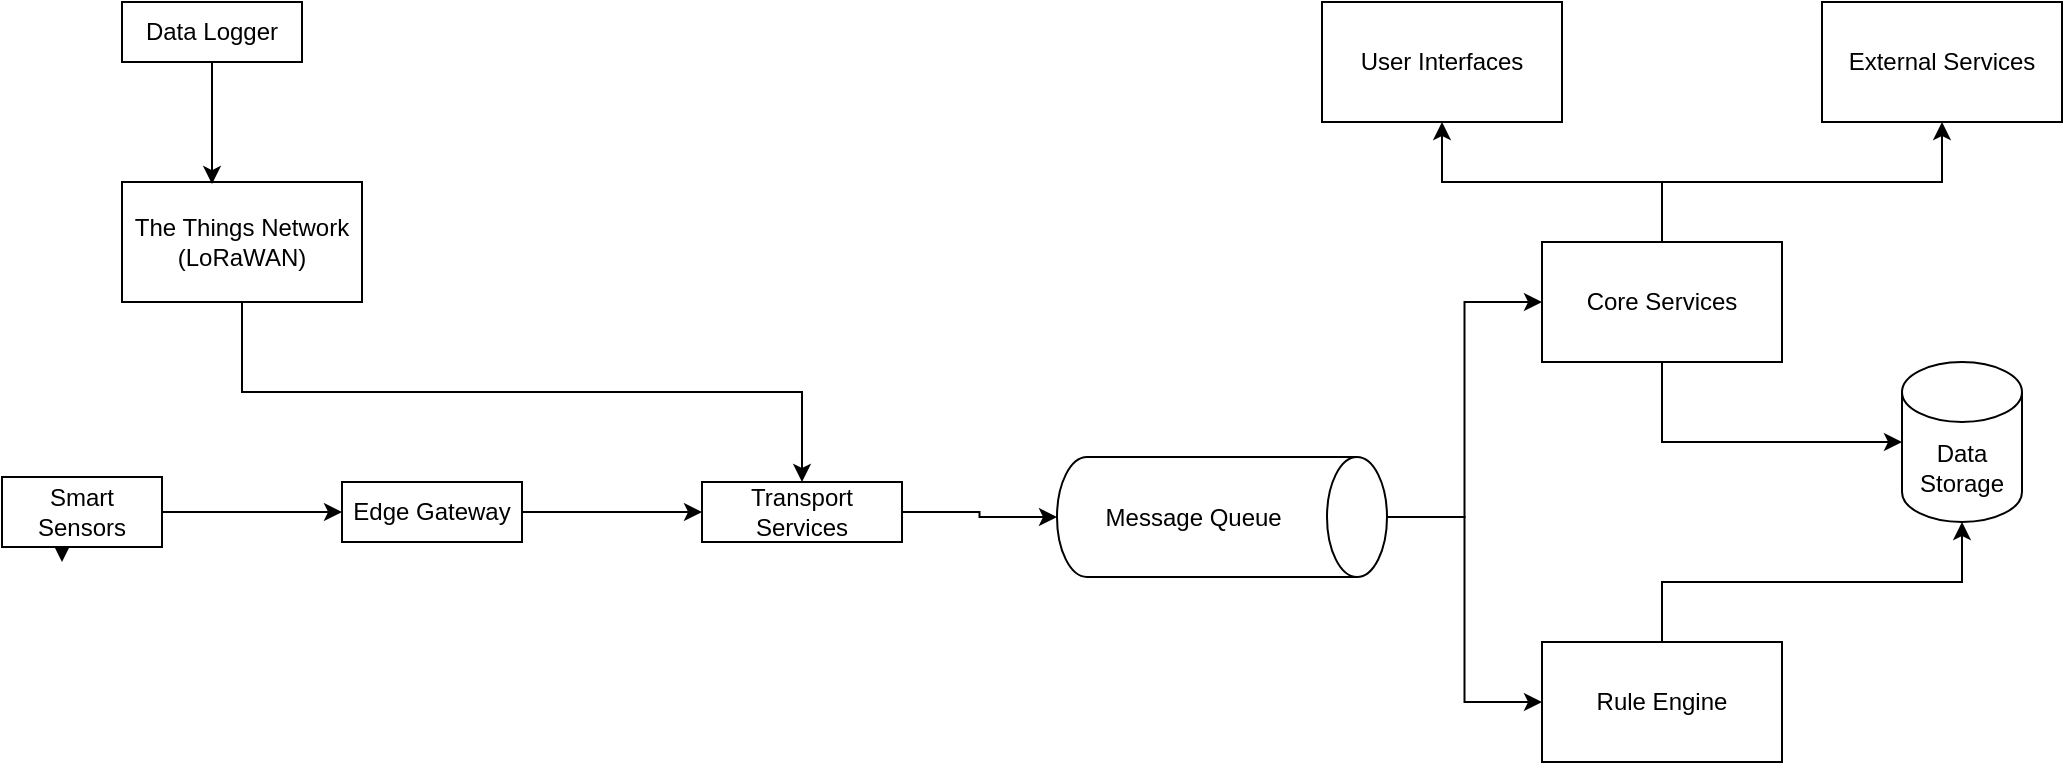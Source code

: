 <mxfile version="14.9.2" type="github">
  <diagram id="1pgFqk30Ii29UOg_QAwz" name="Page-1">
    <mxGraphModel dx="1382" dy="764" grid="1" gridSize="10" guides="1" tooltips="1" connect="1" arrows="1" fold="1" page="1" pageScale="1" pageWidth="850" pageHeight="1100" math="0" shadow="0">
      <root>
        <mxCell id="0" />
        <mxCell id="1" parent="0" />
        <mxCell id="emAAfmEKNeKGw9AN2HSt-20" style="edgeStyle=orthogonalEdgeStyle;rounded=0;orthogonalLoop=1;jettySize=auto;html=1;exitX=1;exitY=0.5;exitDx=0;exitDy=0;entryX=0.5;entryY=1;entryDx=0;entryDy=0;entryPerimeter=0;" edge="1" parent="1" source="emAAfmEKNeKGw9AN2HSt-1" target="emAAfmEKNeKGw9AN2HSt-2">
          <mxGeometry relative="1" as="geometry" />
        </mxCell>
        <mxCell id="emAAfmEKNeKGw9AN2HSt-1" value="Transport Services" style="rounded=0;whiteSpace=wrap;html=1;" vertex="1" parent="1">
          <mxGeometry x="410" y="290" width="100" height="30" as="geometry" />
        </mxCell>
        <mxCell id="emAAfmEKNeKGw9AN2HSt-25" style="edgeStyle=orthogonalEdgeStyle;rounded=0;orthogonalLoop=1;jettySize=auto;html=1;exitX=0.5;exitY=0;exitDx=0;exitDy=0;exitPerimeter=0;entryX=0;entryY=0.5;entryDx=0;entryDy=0;" edge="1" parent="1" source="emAAfmEKNeKGw9AN2HSt-2" target="emAAfmEKNeKGw9AN2HSt-4">
          <mxGeometry relative="1" as="geometry" />
        </mxCell>
        <mxCell id="emAAfmEKNeKGw9AN2HSt-26" style="edgeStyle=orthogonalEdgeStyle;rounded=0;orthogonalLoop=1;jettySize=auto;html=1;exitX=0.5;exitY=0;exitDx=0;exitDy=0;exitPerimeter=0;entryX=0;entryY=0.5;entryDx=0;entryDy=0;" edge="1" parent="1" source="emAAfmEKNeKGw9AN2HSt-2" target="emAAfmEKNeKGw9AN2HSt-3">
          <mxGeometry relative="1" as="geometry" />
        </mxCell>
        <mxCell id="emAAfmEKNeKGw9AN2HSt-2" value="Message Queue&amp;nbsp;" style="shape=cylinder3;whiteSpace=wrap;html=1;boundedLbl=1;backgroundOutline=1;size=15;rotation=90;verticalAlign=middle;horizontal=0;" vertex="1" parent="1">
          <mxGeometry x="640" y="225" width="60" height="165" as="geometry" />
        </mxCell>
        <mxCell id="emAAfmEKNeKGw9AN2HSt-24" style="edgeStyle=orthogonalEdgeStyle;rounded=0;orthogonalLoop=1;jettySize=auto;html=1;exitX=0.5;exitY=0;exitDx=0;exitDy=0;" edge="1" parent="1" source="emAAfmEKNeKGw9AN2HSt-3" target="emAAfmEKNeKGw9AN2HSt-5">
          <mxGeometry relative="1" as="geometry" />
        </mxCell>
        <mxCell id="emAAfmEKNeKGw9AN2HSt-3" value="Rule Engine" style="rounded=0;whiteSpace=wrap;html=1;" vertex="1" parent="1">
          <mxGeometry x="830" y="370" width="120" height="60" as="geometry" />
        </mxCell>
        <mxCell id="emAAfmEKNeKGw9AN2HSt-21" style="edgeStyle=orthogonalEdgeStyle;rounded=0;orthogonalLoop=1;jettySize=auto;html=1;exitX=0.5;exitY=0;exitDx=0;exitDy=0;entryX=0.5;entryY=1;entryDx=0;entryDy=0;" edge="1" parent="1" source="emAAfmEKNeKGw9AN2HSt-4" target="emAAfmEKNeKGw9AN2HSt-8">
          <mxGeometry relative="1" as="geometry" />
        </mxCell>
        <mxCell id="emAAfmEKNeKGw9AN2HSt-22" style="edgeStyle=orthogonalEdgeStyle;rounded=0;orthogonalLoop=1;jettySize=auto;html=1;exitX=0.5;exitY=0;exitDx=0;exitDy=0;entryX=0.5;entryY=1;entryDx=0;entryDy=0;" edge="1" parent="1" source="emAAfmEKNeKGw9AN2HSt-4" target="emAAfmEKNeKGw9AN2HSt-9">
          <mxGeometry relative="1" as="geometry" />
        </mxCell>
        <mxCell id="emAAfmEKNeKGw9AN2HSt-23" style="edgeStyle=orthogonalEdgeStyle;rounded=0;orthogonalLoop=1;jettySize=auto;html=1;exitX=0.5;exitY=1;exitDx=0;exitDy=0;entryX=0;entryY=0.5;entryDx=0;entryDy=0;entryPerimeter=0;" edge="1" parent="1" source="emAAfmEKNeKGw9AN2HSt-4" target="emAAfmEKNeKGw9AN2HSt-5">
          <mxGeometry relative="1" as="geometry" />
        </mxCell>
        <mxCell id="emAAfmEKNeKGw9AN2HSt-4" value="Core Services" style="rounded=0;whiteSpace=wrap;html=1;" vertex="1" parent="1">
          <mxGeometry x="830" y="170" width="120" height="60" as="geometry" />
        </mxCell>
        <mxCell id="emAAfmEKNeKGw9AN2HSt-5" value="Data Storage" style="shape=cylinder3;whiteSpace=wrap;html=1;boundedLbl=1;backgroundOutline=1;size=15;verticalAlign=middle;" vertex="1" parent="1">
          <mxGeometry x="1010" y="230" width="60" height="80" as="geometry" />
        </mxCell>
        <mxCell id="emAAfmEKNeKGw9AN2HSt-8" value="User Interfaces" style="rounded=0;whiteSpace=wrap;html=1;verticalAlign=middle;" vertex="1" parent="1">
          <mxGeometry x="720" y="50" width="120" height="60" as="geometry" />
        </mxCell>
        <mxCell id="emAAfmEKNeKGw9AN2HSt-9" value="External Services" style="rounded=0;whiteSpace=wrap;html=1;verticalAlign=middle;" vertex="1" parent="1">
          <mxGeometry x="970" y="50" width="120" height="60" as="geometry" />
        </mxCell>
        <mxCell id="emAAfmEKNeKGw9AN2HSt-15" style="edgeStyle=orthogonalEdgeStyle;rounded=0;orthogonalLoop=1;jettySize=auto;html=1;exitX=0.5;exitY=1;exitDx=0;exitDy=0;" edge="1" parent="1" source="emAAfmEKNeKGw9AN2HSt-10" target="emAAfmEKNeKGw9AN2HSt-1">
          <mxGeometry relative="1" as="geometry" />
        </mxCell>
        <mxCell id="emAAfmEKNeKGw9AN2HSt-10" value="The Things Network (LoRaWAN)" style="rounded=0;whiteSpace=wrap;html=1;verticalAlign=middle;" vertex="1" parent="1">
          <mxGeometry x="120" y="140" width="120" height="60" as="geometry" />
        </mxCell>
        <mxCell id="emAAfmEKNeKGw9AN2HSt-19" style="edgeStyle=orthogonalEdgeStyle;rounded=0;orthogonalLoop=1;jettySize=auto;html=1;exitX=1;exitY=0.5;exitDx=0;exitDy=0;" edge="1" parent="1" source="emAAfmEKNeKGw9AN2HSt-11" target="emAAfmEKNeKGw9AN2HSt-1">
          <mxGeometry relative="1" as="geometry" />
        </mxCell>
        <mxCell id="emAAfmEKNeKGw9AN2HSt-11" value="Edge Gateway" style="rounded=0;whiteSpace=wrap;html=1;verticalAlign=middle;" vertex="1" parent="1">
          <mxGeometry x="230" y="290" width="90" height="30" as="geometry" />
        </mxCell>
        <mxCell id="emAAfmEKNeKGw9AN2HSt-14" style="edgeStyle=orthogonalEdgeStyle;rounded=0;orthogonalLoop=1;jettySize=auto;html=1;entryX=0.375;entryY=0.017;entryDx=0;entryDy=0;entryPerimeter=0;" edge="1" parent="1" source="emAAfmEKNeKGw9AN2HSt-12" target="emAAfmEKNeKGw9AN2HSt-10">
          <mxGeometry relative="1" as="geometry" />
        </mxCell>
        <mxCell id="emAAfmEKNeKGw9AN2HSt-12" value="Data Logger" style="rounded=0;whiteSpace=wrap;html=1;verticalAlign=middle;" vertex="1" parent="1">
          <mxGeometry x="120" y="50" width="90" height="30" as="geometry" />
        </mxCell>
        <mxCell id="emAAfmEKNeKGw9AN2HSt-17" style="edgeStyle=orthogonalEdgeStyle;rounded=0;orthogonalLoop=1;jettySize=auto;html=1;exitX=1;exitY=0.5;exitDx=0;exitDy=0;" edge="1" parent="1" source="emAAfmEKNeKGw9AN2HSt-16" target="emAAfmEKNeKGw9AN2HSt-11">
          <mxGeometry relative="1" as="geometry" />
        </mxCell>
        <mxCell id="emAAfmEKNeKGw9AN2HSt-18" style="edgeStyle=orthogonalEdgeStyle;rounded=0;orthogonalLoop=1;jettySize=auto;html=1;exitX=0.5;exitY=1;exitDx=0;exitDy=0;" edge="1" parent="1" source="emAAfmEKNeKGw9AN2HSt-16">
          <mxGeometry relative="1" as="geometry">
            <mxPoint x="90" y="330" as="targetPoint" />
          </mxGeometry>
        </mxCell>
        <mxCell id="emAAfmEKNeKGw9AN2HSt-16" value="Smart Sensors" style="rounded=0;whiteSpace=wrap;html=1;verticalAlign=middle;" vertex="1" parent="1">
          <mxGeometry x="60" y="287.5" width="80" height="35" as="geometry" />
        </mxCell>
      </root>
    </mxGraphModel>
  </diagram>
</mxfile>
